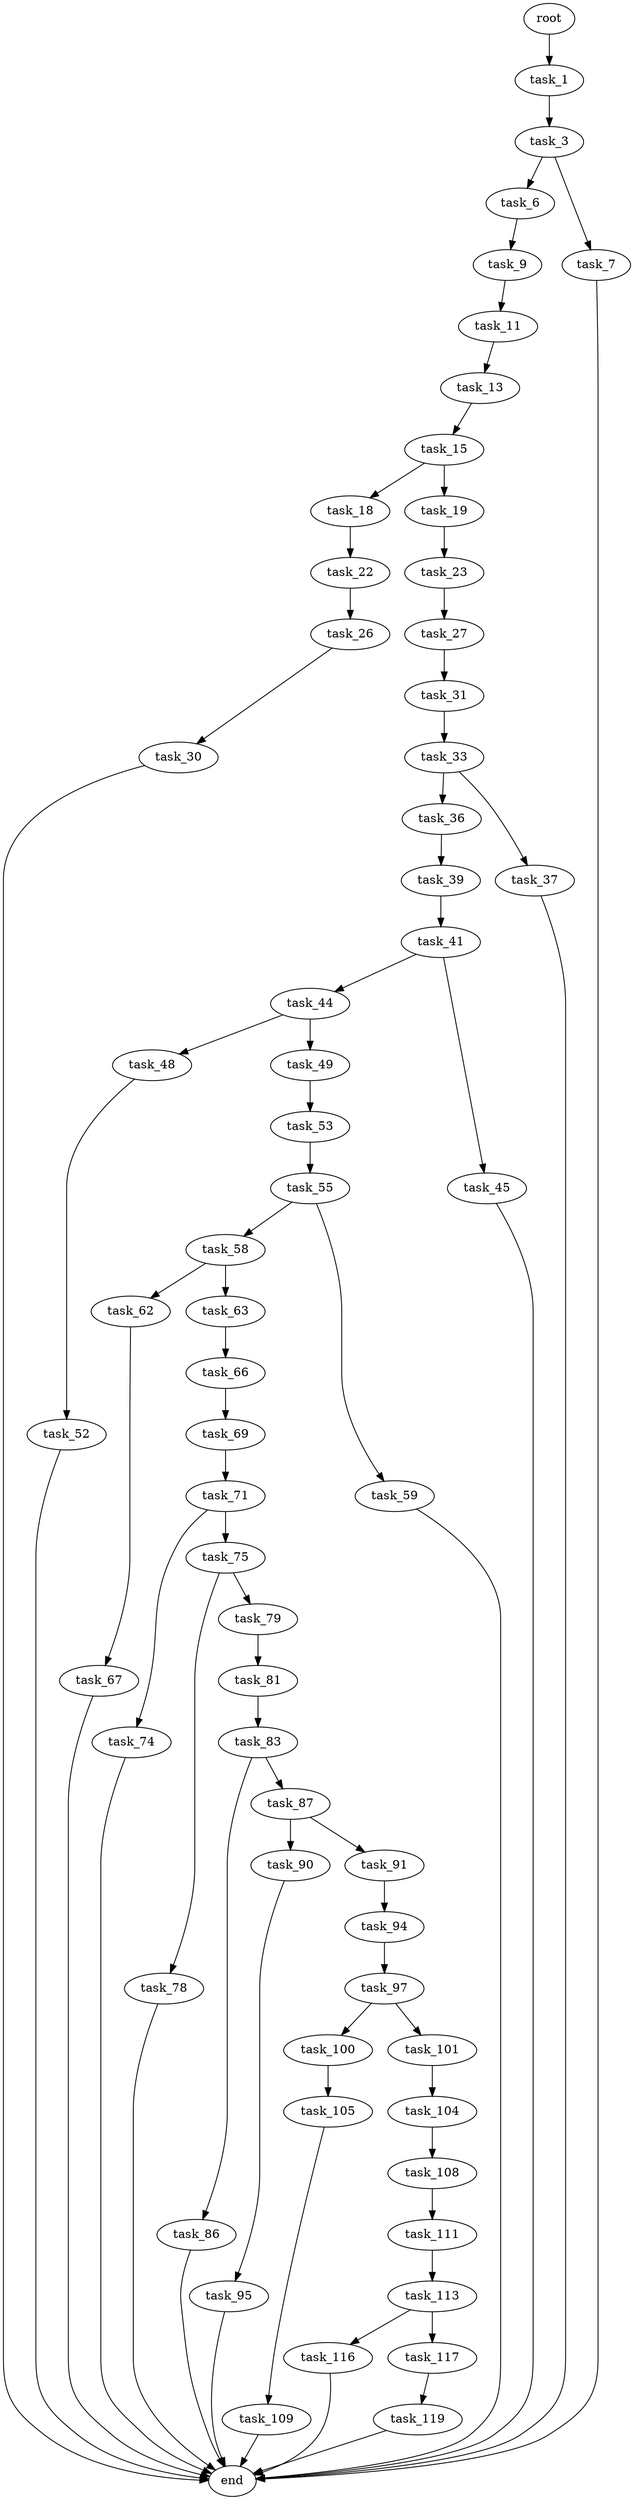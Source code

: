 digraph G {
  root [size="0.000000"];
  task_1 [size="499460122918.000000"];
  task_3 [size="1332397464.000000"];
  task_6 [size="28991029248.000000"];
  task_7 [size="65608500070.000000"];
  task_9 [size="94231292406.000000"];
  task_11 [size="1073741824000.000000"];
  task_13 [size="81949720259.000000"];
  task_15 [size="368293445632.000000"];
  task_18 [size="484587891436.000000"];
  task_19 [size="10065518270.000000"];
  task_22 [size="15287678379.000000"];
  task_23 [size="317323495794.000000"];
  task_26 [size="200679501393.000000"];
  task_27 [size="298109830868.000000"];
  task_30 [size="8589934592.000000"];
  task_31 [size="881361245975.000000"];
  task_33 [size="36596594107.000000"];
  task_36 [size="8589934592.000000"];
  task_37 [size="782757789696.000000"];
  task_39 [size="3154316569.000000"];
  task_41 [size="167001924435.000000"];
  task_44 [size="16137640262.000000"];
  task_45 [size="658588349.000000"];
  task_48 [size="4468347765.000000"];
  task_49 [size="549755813888.000000"];
  task_52 [size="28814562291.000000"];
  task_53 [size="8133510690.000000"];
  task_55 [size="182329614885.000000"];
  task_58 [size="25373956164.000000"];
  task_59 [size="68719476736.000000"];
  task_62 [size="218714212390.000000"];
  task_63 [size="68719476736.000000"];
  task_66 [size="716852195935.000000"];
  task_67 [size="50449725569.000000"];
  task_69 [size="20072944111.000000"];
  task_71 [size="20801196914.000000"];
  task_74 [size="143790030254.000000"];
  task_75 [size="26425586649.000000"];
  task_78 [size="683172788.000000"];
  task_79 [size="28991029248.000000"];
  task_81 [size="647646804765.000000"];
  task_83 [size="98610250401.000000"];
  task_86 [size="8589934592.000000"];
  task_87 [size="107997806904.000000"];
  task_90 [size="549398067978.000000"];
  task_91 [size="3620772652.000000"];
  task_94 [size="124035344690.000000"];
  task_95 [size="19197194677.000000"];
  task_97 [size="240464754371.000000"];
  task_100 [size="463174462014.000000"];
  task_101 [size="501053618756.000000"];
  task_104 [size="331673691042.000000"];
  task_105 [size="68719476736.000000"];
  task_108 [size="8589934592.000000"];
  task_109 [size="1181776097.000000"];
  task_111 [size="5805578830.000000"];
  task_113 [size="43288979015.000000"];
  task_116 [size="344724810512.000000"];
  task_117 [size="655801820395.000000"];
  task_119 [size="338960961220.000000"];
  end [size="0.000000"];

  root -> task_1 [size="1.000000"];
  task_1 -> task_3 [size="838860800.000000"];
  task_3 -> task_6 [size="33554432.000000"];
  task_3 -> task_7 [size="33554432.000000"];
  task_6 -> task_9 [size="75497472.000000"];
  task_7 -> end [size="1.000000"];
  task_9 -> task_11 [size="75497472.000000"];
  task_11 -> task_13 [size="838860800.000000"];
  task_13 -> task_15 [size="75497472.000000"];
  task_15 -> task_18 [size="411041792.000000"];
  task_15 -> task_19 [size="411041792.000000"];
  task_18 -> task_22 [size="536870912.000000"];
  task_19 -> task_23 [size="536870912.000000"];
  task_22 -> task_26 [size="536870912.000000"];
  task_23 -> task_27 [size="209715200.000000"];
  task_26 -> task_30 [size="209715200.000000"];
  task_27 -> task_31 [size="679477248.000000"];
  task_30 -> end [size="1.000000"];
  task_31 -> task_33 [size="838860800.000000"];
  task_33 -> task_36 [size="33554432.000000"];
  task_33 -> task_37 [size="33554432.000000"];
  task_36 -> task_39 [size="33554432.000000"];
  task_37 -> end [size="1.000000"];
  task_39 -> task_41 [size="209715200.000000"];
  task_41 -> task_44 [size="134217728.000000"];
  task_41 -> task_45 [size="134217728.000000"];
  task_44 -> task_48 [size="75497472.000000"];
  task_44 -> task_49 [size="75497472.000000"];
  task_45 -> end [size="1.000000"];
  task_48 -> task_52 [size="209715200.000000"];
  task_49 -> task_53 [size="536870912.000000"];
  task_52 -> end [size="1.000000"];
  task_53 -> task_55 [size="209715200.000000"];
  task_55 -> task_58 [size="411041792.000000"];
  task_55 -> task_59 [size="411041792.000000"];
  task_58 -> task_62 [size="411041792.000000"];
  task_58 -> task_63 [size="411041792.000000"];
  task_59 -> end [size="1.000000"];
  task_62 -> task_67 [size="209715200.000000"];
  task_63 -> task_66 [size="134217728.000000"];
  task_66 -> task_69 [size="536870912.000000"];
  task_67 -> end [size="1.000000"];
  task_69 -> task_71 [size="536870912.000000"];
  task_71 -> task_74 [size="679477248.000000"];
  task_71 -> task_75 [size="679477248.000000"];
  task_74 -> end [size="1.000000"];
  task_75 -> task_78 [size="33554432.000000"];
  task_75 -> task_79 [size="33554432.000000"];
  task_78 -> end [size="1.000000"];
  task_79 -> task_81 [size="75497472.000000"];
  task_81 -> task_83 [size="838860800.000000"];
  task_83 -> task_86 [size="209715200.000000"];
  task_83 -> task_87 [size="209715200.000000"];
  task_86 -> end [size="1.000000"];
  task_87 -> task_90 [size="75497472.000000"];
  task_87 -> task_91 [size="75497472.000000"];
  task_90 -> task_95 [size="679477248.000000"];
  task_91 -> task_94 [size="75497472.000000"];
  task_94 -> task_97 [size="209715200.000000"];
  task_95 -> end [size="1.000000"];
  task_97 -> task_100 [size="536870912.000000"];
  task_97 -> task_101 [size="536870912.000000"];
  task_100 -> task_105 [size="536870912.000000"];
  task_101 -> task_104 [size="411041792.000000"];
  task_104 -> task_108 [size="679477248.000000"];
  task_105 -> task_109 [size="134217728.000000"];
  task_108 -> task_111 [size="33554432.000000"];
  task_109 -> end [size="1.000000"];
  task_111 -> task_113 [size="134217728.000000"];
  task_113 -> task_116 [size="679477248.000000"];
  task_113 -> task_117 [size="679477248.000000"];
  task_116 -> end [size="1.000000"];
  task_117 -> task_119 [size="679477248.000000"];
  task_119 -> end [size="1.000000"];
}
